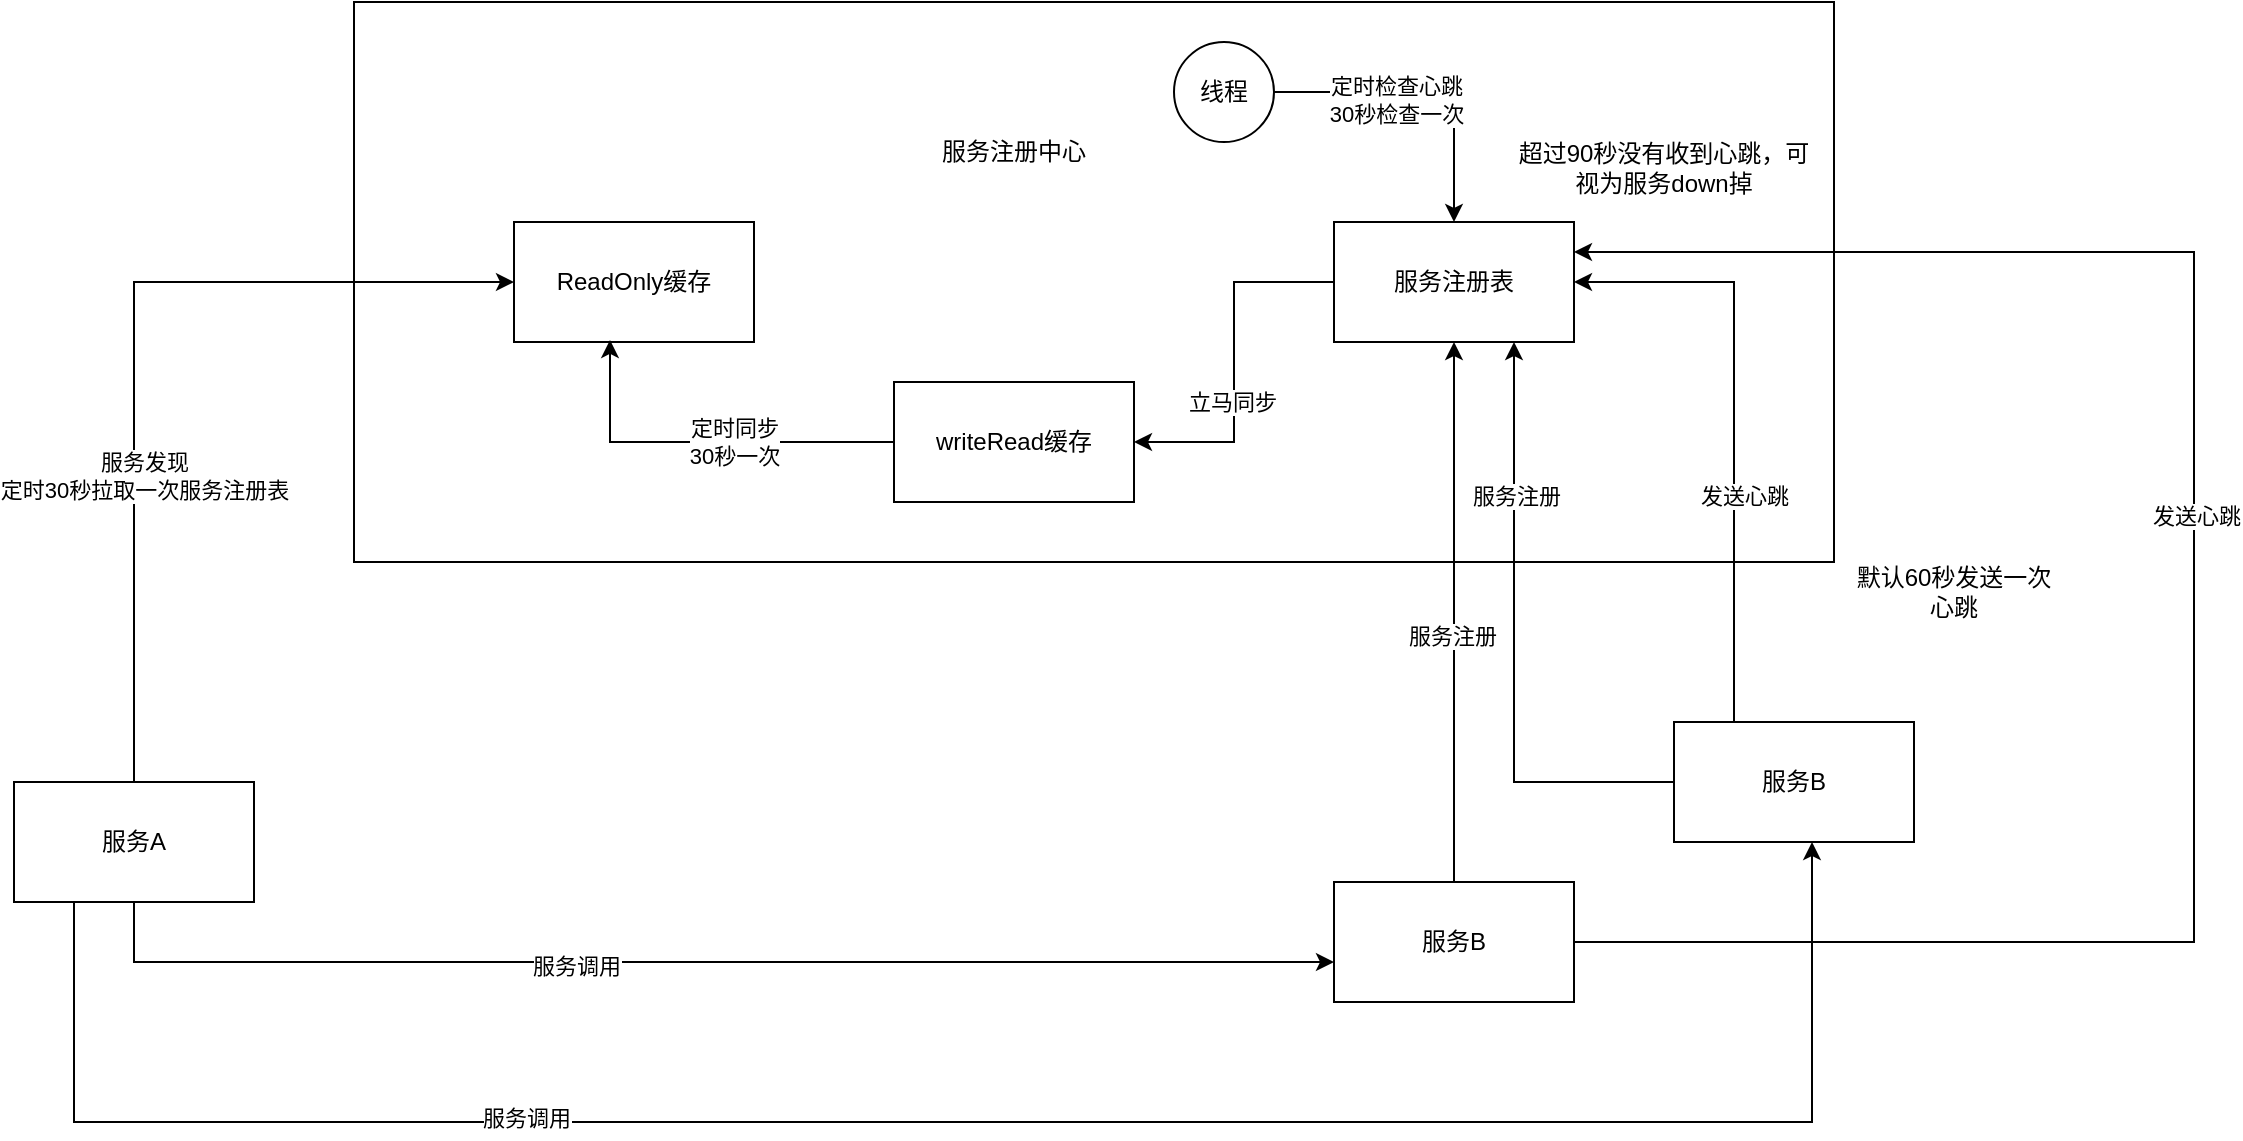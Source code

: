 <mxfile version="13.0.8" type="github">
  <diagram id="z3DOXh_vGBj5Rdi4AggJ" name="第 1 页">
    <mxGraphModel dx="1422" dy="762" grid="1" gridSize="10" guides="1" tooltips="1" connect="1" arrows="1" fold="1" page="1" pageScale="1" pageWidth="1920" pageHeight="1200" math="0" shadow="0">
      <root>
        <mxCell id="0" />
        <mxCell id="1" parent="0" />
        <mxCell id="Xy2w8Uf9_HxOMmggw3Uv-1" value="" style="rounded=0;whiteSpace=wrap;html=1;" vertex="1" parent="1">
          <mxGeometry x="260" y="80" width="740" height="280" as="geometry" />
        </mxCell>
        <mxCell id="Xy2w8Uf9_HxOMmggw3Uv-16" style="edgeStyle=orthogonalEdgeStyle;rounded=0;orthogonalLoop=1;jettySize=auto;html=1;entryX=1;entryY=0.5;entryDx=0;entryDy=0;" edge="1" parent="1" source="Xy2w8Uf9_HxOMmggw3Uv-2" target="Xy2w8Uf9_HxOMmggw3Uv-5">
          <mxGeometry relative="1" as="geometry" />
        </mxCell>
        <mxCell id="Xy2w8Uf9_HxOMmggw3Uv-32" value="立马同步" style="edgeLabel;html=1;align=center;verticalAlign=middle;resizable=0;points=[];" vertex="1" connectable="0" parent="Xy2w8Uf9_HxOMmggw3Uv-16">
          <mxGeometry x="0.222" y="-1" relative="1" as="geometry">
            <mxPoint as="offset" />
          </mxGeometry>
        </mxCell>
        <mxCell id="Xy2w8Uf9_HxOMmggw3Uv-2" value="服务注册表" style="rounded=0;whiteSpace=wrap;html=1;" vertex="1" parent="1">
          <mxGeometry x="750" y="190" width="120" height="60" as="geometry" />
        </mxCell>
        <mxCell id="Xy2w8Uf9_HxOMmggw3Uv-3" value="服务注册中心" style="text;html=1;strokeColor=none;fillColor=none;align=center;verticalAlign=middle;whiteSpace=wrap;rounded=0;" vertex="1" parent="1">
          <mxGeometry x="530" y="150" width="120" height="10" as="geometry" />
        </mxCell>
        <mxCell id="Xy2w8Uf9_HxOMmggw3Uv-4" value="ReadOnly缓存" style="rounded=0;whiteSpace=wrap;html=1;" vertex="1" parent="1">
          <mxGeometry x="340" y="190" width="120" height="60" as="geometry" />
        </mxCell>
        <mxCell id="Xy2w8Uf9_HxOMmggw3Uv-33" style="edgeStyle=orthogonalEdgeStyle;rounded=0;orthogonalLoop=1;jettySize=auto;html=1;exitX=0;exitY=0.5;exitDx=0;exitDy=0;entryX=0.4;entryY=0.983;entryDx=0;entryDy=0;entryPerimeter=0;" edge="1" parent="1" source="Xy2w8Uf9_HxOMmggw3Uv-5" target="Xy2w8Uf9_HxOMmggw3Uv-4">
          <mxGeometry relative="1" as="geometry" />
        </mxCell>
        <mxCell id="Xy2w8Uf9_HxOMmggw3Uv-34" value="定时同步&lt;br&gt;30秒一次" style="edgeLabel;html=1;align=center;verticalAlign=middle;resizable=0;points=[];" vertex="1" connectable="0" parent="Xy2w8Uf9_HxOMmggw3Uv-33">
          <mxGeometry x="0.223" y="-1" relative="1" as="geometry">
            <mxPoint x="38" y="1" as="offset" />
          </mxGeometry>
        </mxCell>
        <mxCell id="Xy2w8Uf9_HxOMmggw3Uv-5" value="writeRead缓存" style="rounded=0;whiteSpace=wrap;html=1;" vertex="1" parent="1">
          <mxGeometry x="530" y="270" width="120" height="60" as="geometry" />
        </mxCell>
        <mxCell id="Xy2w8Uf9_HxOMmggw3Uv-13" style="edgeStyle=orthogonalEdgeStyle;rounded=0;orthogonalLoop=1;jettySize=auto;html=1;exitX=0.5;exitY=0;exitDx=0;exitDy=0;entryX=0;entryY=0.5;entryDx=0;entryDy=0;" edge="1" parent="1" source="Xy2w8Uf9_HxOMmggw3Uv-6" target="Xy2w8Uf9_HxOMmggw3Uv-4">
          <mxGeometry relative="1" as="geometry" />
        </mxCell>
        <mxCell id="Xy2w8Uf9_HxOMmggw3Uv-14" value="服务发现&lt;br&gt;定时30秒拉取一次服务注册表" style="edgeLabel;html=1;align=center;verticalAlign=middle;resizable=0;points=[];" vertex="1" connectable="0" parent="Xy2w8Uf9_HxOMmggw3Uv-13">
          <mxGeometry x="-0.302" y="-5" relative="1" as="geometry">
            <mxPoint as="offset" />
          </mxGeometry>
        </mxCell>
        <mxCell id="Xy2w8Uf9_HxOMmggw3Uv-35" style="edgeStyle=orthogonalEdgeStyle;rounded=0;orthogonalLoop=1;jettySize=auto;html=1;" edge="1" parent="1" source="Xy2w8Uf9_HxOMmggw3Uv-6" target="Xy2w8Uf9_HxOMmggw3Uv-8">
          <mxGeometry relative="1" as="geometry">
            <Array as="points">
              <mxPoint x="150" y="560" />
            </Array>
          </mxGeometry>
        </mxCell>
        <mxCell id="Xy2w8Uf9_HxOMmggw3Uv-36" value="服务调用" style="edgeLabel;html=1;align=center;verticalAlign=middle;resizable=0;points=[];" vertex="1" connectable="0" parent="Xy2w8Uf9_HxOMmggw3Uv-35">
          <mxGeometry x="-0.203" y="-2" relative="1" as="geometry">
            <mxPoint as="offset" />
          </mxGeometry>
        </mxCell>
        <mxCell id="Xy2w8Uf9_HxOMmggw3Uv-38" style="edgeStyle=orthogonalEdgeStyle;rounded=0;orthogonalLoop=1;jettySize=auto;html=1;exitX=0.75;exitY=1;exitDx=0;exitDy=0;entryX=0.575;entryY=1;entryDx=0;entryDy=0;entryPerimeter=0;" edge="1" parent="1" source="Xy2w8Uf9_HxOMmggw3Uv-6" target="Xy2w8Uf9_HxOMmggw3Uv-7">
          <mxGeometry relative="1" as="geometry">
            <Array as="points">
              <mxPoint x="120" y="530" />
              <mxPoint x="120" y="640" />
              <mxPoint x="989" y="640" />
            </Array>
          </mxGeometry>
        </mxCell>
        <mxCell id="Xy2w8Uf9_HxOMmggw3Uv-39" value="服务调用" style="edgeLabel;html=1;align=center;verticalAlign=middle;resizable=0;points=[];" vertex="1" connectable="0" parent="Xy2w8Uf9_HxOMmggw3Uv-38">
          <mxGeometry x="-0.329" y="2" relative="1" as="geometry">
            <mxPoint as="offset" />
          </mxGeometry>
        </mxCell>
        <mxCell id="Xy2w8Uf9_HxOMmggw3Uv-6" value="服务A" style="rounded=0;whiteSpace=wrap;html=1;" vertex="1" parent="1">
          <mxGeometry x="90" y="470" width="120" height="60" as="geometry" />
        </mxCell>
        <mxCell id="Xy2w8Uf9_HxOMmggw3Uv-10" style="edgeStyle=orthogonalEdgeStyle;rounded=0;orthogonalLoop=1;jettySize=auto;html=1;entryX=0.75;entryY=1;entryDx=0;entryDy=0;" edge="1" parent="1" source="Xy2w8Uf9_HxOMmggw3Uv-7" target="Xy2w8Uf9_HxOMmggw3Uv-2">
          <mxGeometry relative="1" as="geometry">
            <Array as="points">
              <mxPoint x="840" y="470" />
            </Array>
          </mxGeometry>
        </mxCell>
        <mxCell id="Xy2w8Uf9_HxOMmggw3Uv-12" value="服务注册" style="edgeLabel;html=1;align=center;verticalAlign=middle;resizable=0;points=[];" vertex="1" connectable="0" parent="Xy2w8Uf9_HxOMmggw3Uv-10">
          <mxGeometry x="0.487" y="-1" relative="1" as="geometry">
            <mxPoint as="offset" />
          </mxGeometry>
        </mxCell>
        <mxCell id="Xy2w8Uf9_HxOMmggw3Uv-17" style="edgeStyle=orthogonalEdgeStyle;rounded=0;orthogonalLoop=1;jettySize=auto;html=1;entryX=1;entryY=0.5;entryDx=0;entryDy=0;" edge="1" parent="1" source="Xy2w8Uf9_HxOMmggw3Uv-7" target="Xy2w8Uf9_HxOMmggw3Uv-2">
          <mxGeometry relative="1" as="geometry">
            <Array as="points">
              <mxPoint x="950" y="220" />
            </Array>
          </mxGeometry>
        </mxCell>
        <mxCell id="Xy2w8Uf9_HxOMmggw3Uv-18" value="发送心跳" style="edgeLabel;html=1;align=center;verticalAlign=middle;resizable=0;points=[];" vertex="1" connectable="0" parent="Xy2w8Uf9_HxOMmggw3Uv-17">
          <mxGeometry x="-0.248" y="-5" relative="1" as="geometry">
            <mxPoint as="offset" />
          </mxGeometry>
        </mxCell>
        <mxCell id="Xy2w8Uf9_HxOMmggw3Uv-7" value="服务B" style="rounded=0;whiteSpace=wrap;html=1;" vertex="1" parent="1">
          <mxGeometry x="920" y="440" width="120" height="60" as="geometry" />
        </mxCell>
        <mxCell id="Xy2w8Uf9_HxOMmggw3Uv-9" style="edgeStyle=orthogonalEdgeStyle;rounded=0;orthogonalLoop=1;jettySize=auto;html=1;" edge="1" parent="1" source="Xy2w8Uf9_HxOMmggw3Uv-8" target="Xy2w8Uf9_HxOMmggw3Uv-2">
          <mxGeometry relative="1" as="geometry" />
        </mxCell>
        <mxCell id="Xy2w8Uf9_HxOMmggw3Uv-11" value="服务注册" style="edgeLabel;html=1;align=center;verticalAlign=middle;resizable=0;points=[];" vertex="1" connectable="0" parent="Xy2w8Uf9_HxOMmggw3Uv-9">
          <mxGeometry x="-0.089" y="1" relative="1" as="geometry">
            <mxPoint as="offset" />
          </mxGeometry>
        </mxCell>
        <mxCell id="Xy2w8Uf9_HxOMmggw3Uv-21" style="edgeStyle=orthogonalEdgeStyle;rounded=0;orthogonalLoop=1;jettySize=auto;html=1;exitX=1;exitY=0.5;exitDx=0;exitDy=0;entryX=1;entryY=0.25;entryDx=0;entryDy=0;" edge="1" parent="1" source="Xy2w8Uf9_HxOMmggw3Uv-8" target="Xy2w8Uf9_HxOMmggw3Uv-2">
          <mxGeometry relative="1" as="geometry">
            <Array as="points">
              <mxPoint x="1180" y="550" />
              <mxPoint x="1180" y="205" />
            </Array>
          </mxGeometry>
        </mxCell>
        <mxCell id="Xy2w8Uf9_HxOMmggw3Uv-22" value="发送心跳" style="edgeLabel;html=1;align=center;verticalAlign=middle;resizable=0;points=[];" vertex="1" connectable="0" parent="Xy2w8Uf9_HxOMmggw3Uv-21">
          <mxGeometry x="0.084" y="-1" relative="1" as="geometry">
            <mxPoint as="offset" />
          </mxGeometry>
        </mxCell>
        <mxCell id="Xy2w8Uf9_HxOMmggw3Uv-8" value="服务B" style="rounded=0;whiteSpace=wrap;html=1;" vertex="1" parent="1">
          <mxGeometry x="750" y="520" width="120" height="60" as="geometry" />
        </mxCell>
        <mxCell id="Xy2w8Uf9_HxOMmggw3Uv-23" value="默认60秒发送一次&lt;br&gt;心跳" style="text;html=1;strokeColor=none;fillColor=none;align=center;verticalAlign=middle;whiteSpace=wrap;rounded=0;" vertex="1" parent="1">
          <mxGeometry x="1000" y="350" width="120" height="50" as="geometry" />
        </mxCell>
        <mxCell id="Xy2w8Uf9_HxOMmggw3Uv-29" style="edgeStyle=orthogonalEdgeStyle;rounded=0;orthogonalLoop=1;jettySize=auto;html=1;" edge="1" parent="1" source="Xy2w8Uf9_HxOMmggw3Uv-26" target="Xy2w8Uf9_HxOMmggw3Uv-2">
          <mxGeometry relative="1" as="geometry" />
        </mxCell>
        <mxCell id="Xy2w8Uf9_HxOMmggw3Uv-30" value="定时检查心跳&lt;br&gt;30秒检查一次" style="edgeLabel;html=1;align=center;verticalAlign=middle;resizable=0;points=[];" vertex="1" connectable="0" parent="Xy2w8Uf9_HxOMmggw3Uv-29">
          <mxGeometry x="-0.213" y="-4" relative="1" as="geometry">
            <mxPoint as="offset" />
          </mxGeometry>
        </mxCell>
        <mxCell id="Xy2w8Uf9_HxOMmggw3Uv-26" value="线程" style="ellipse;whiteSpace=wrap;html=1;aspect=fixed;" vertex="1" parent="1">
          <mxGeometry x="670" y="100" width="50" height="50" as="geometry" />
        </mxCell>
        <mxCell id="Xy2w8Uf9_HxOMmggw3Uv-31" value="超过90秒没有收到心跳，可视为服务down掉" style="text;html=1;strokeColor=none;fillColor=none;align=center;verticalAlign=middle;whiteSpace=wrap;rounded=0;" vertex="1" parent="1">
          <mxGeometry x="840" y="140" width="150" height="45" as="geometry" />
        </mxCell>
      </root>
    </mxGraphModel>
  </diagram>
</mxfile>
